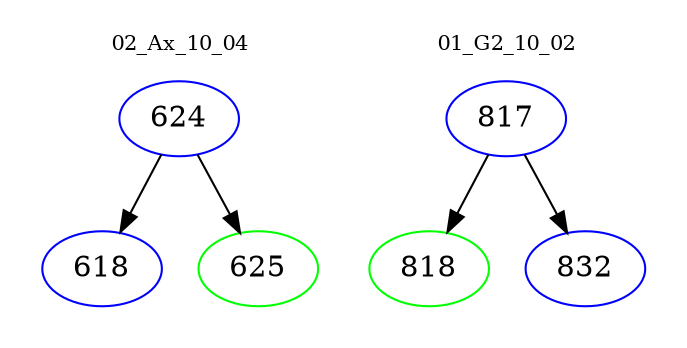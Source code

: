 digraph{
subgraph cluster_0 {
color = white
label = "02_Ax_10_04";
fontsize=10;
T0_624 [label="624", color="blue"]
T0_624 -> T0_618 [color="black"]
T0_618 [label="618", color="blue"]
T0_624 -> T0_625 [color="black"]
T0_625 [label="625", color="green"]
}
subgraph cluster_1 {
color = white
label = "01_G2_10_02";
fontsize=10;
T1_817 [label="817", color="blue"]
T1_817 -> T1_818 [color="black"]
T1_818 [label="818", color="green"]
T1_817 -> T1_832 [color="black"]
T1_832 [label="832", color="blue"]
}
}
